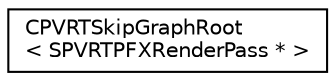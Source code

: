 digraph "Graphical Class Hierarchy"
{
  edge [fontname="Helvetica",fontsize="10",labelfontname="Helvetica",labelfontsize="10"];
  node [fontname="Helvetica",fontsize="10",shape=record];
  rankdir="LR";
  Node1 [label="CPVRTSkipGraphRoot\l\< SPVRTPFXRenderPass * \>",height=0.2,width=0.4,color="black", fillcolor="white", style="filled",URL="$class_c_p_v_r_t_skip_graph_root.html"];
}
